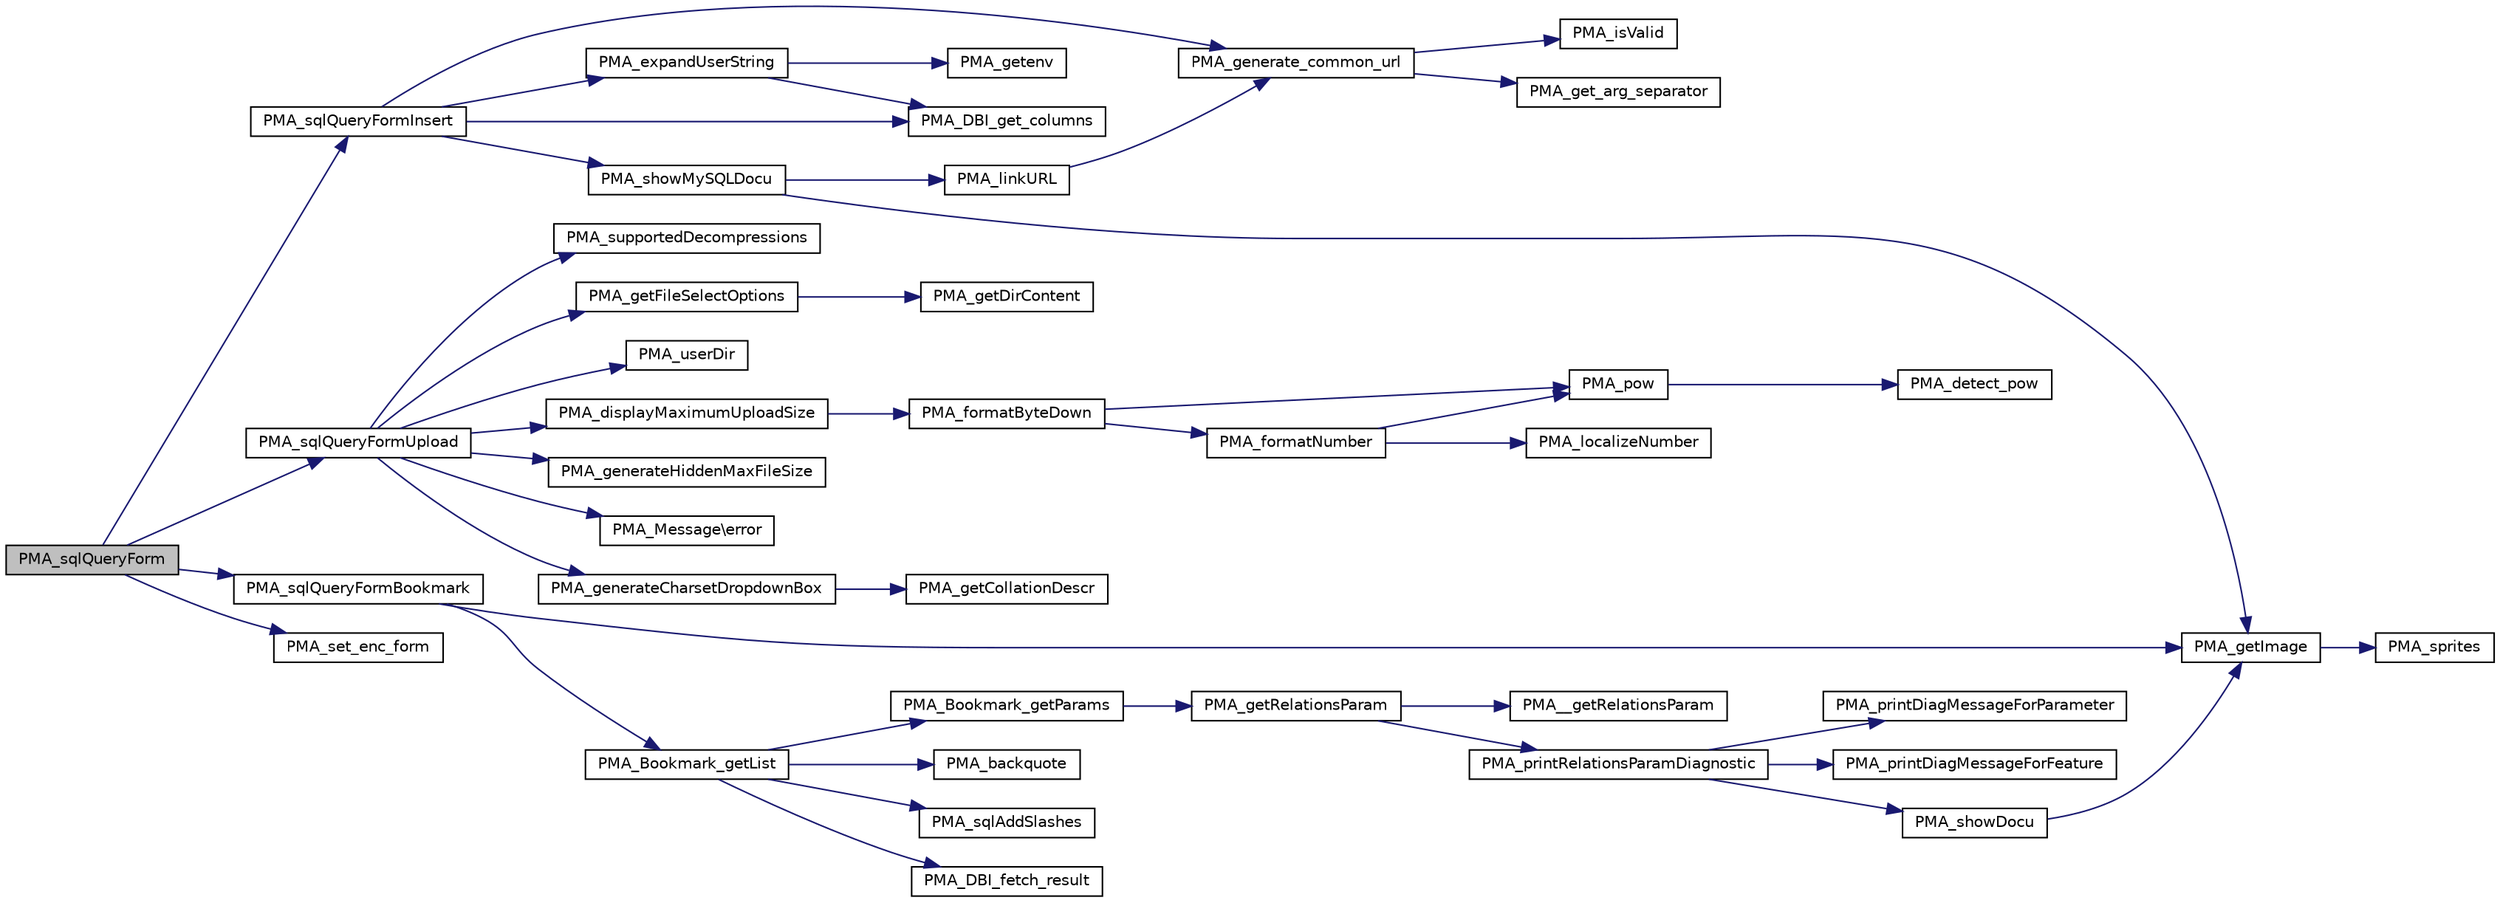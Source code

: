digraph G
{
  edge [fontname="Helvetica",fontsize="10",labelfontname="Helvetica",labelfontsize="10"];
  node [fontname="Helvetica",fontsize="10",shape=record];
  rankdir="LR";
  Node1 [label="PMA_sqlQueryForm",height=0.2,width=0.4,color="black", fillcolor="grey75", style="filled" fontcolor="black"];
  Node1 -> Node2 [color="midnightblue",fontsize="10",style="solid",fontname="Helvetica"];
  Node2 [label="PMA_sqlQueryFormInsert",height=0.2,width=0.4,color="black", fillcolor="white", style="filled",URL="$sql__query__form_8lib_8php.html#af3b549c125d7beec296f1ee1283bb681",tooltip="prints querybox fieldset"];
  Node2 -> Node3 [color="midnightblue",fontsize="10",style="solid",fontname="Helvetica"];
  Node3 [label="PMA_generate_common_url",height=0.2,width=0.4,color="black", fillcolor="white", style="filled",URL="$url__generating_8lib_8php.html#ad5c0cfef7cb600a158a1ef5fa321a094",tooltip="Generates text with URL parameters."];
  Node3 -> Node4 [color="midnightblue",fontsize="10",style="solid",fontname="Helvetica"];
  Node4 [label="PMA_isValid",height=0.2,width=0.4,color="black", fillcolor="white", style="filled",URL="$core_8lib_8php.html#a1b8fd01cdfbdfaac35e692fcdaaad700",tooltip="checks given $var against $type or $compare"];
  Node3 -> Node5 [color="midnightblue",fontsize="10",style="solid",fontname="Helvetica"];
  Node5 [label="PMA_get_arg_separator",height=0.2,width=0.4,color="black", fillcolor="white", style="filled",URL="$url__generating_8lib_8php.html#a4ba0b6653c22a19615683ab743c1b4e1",tooltip="Returns url separator."];
  Node2 -> Node6 [color="midnightblue",fontsize="10",style="solid",fontname="Helvetica"];
  Node6 [label="PMA_expandUserString",height=0.2,width=0.4,color="black", fillcolor="white", style="filled",URL="$common_8lib_8php.html#aa17f041c5093367b4c4d03b09070e69e",tooltip="Formats user string, expanding @, accepting strftime format string."];
  Node6 -> Node7 [color="midnightblue",fontsize="10",style="solid",fontname="Helvetica"];
  Node7 [label="PMA_getenv",height=0.2,width=0.4,color="black", fillcolor="white", style="filled",URL="$core_8lib_8php.html#af47a7345938ec406f740a61f7d1b182a",tooltip="trys to find the value for the given environment vriable name"];
  Node6 -> Node8 [color="midnightblue",fontsize="10",style="solid",fontname="Helvetica"];
  Node8 [label="PMA_DBI_get_columns",height=0.2,width=0.4,color="black", fillcolor="white", style="filled",URL="$database__interface_8lib_8php.html#a0f34de2c56a55fc2862bf26c489fc5aa",tooltip="Returns descriptions of columns in given table (all or given by $column)"];
  Node2 -> Node8 [color="midnightblue",fontsize="10",style="solid",fontname="Helvetica"];
  Node2 -> Node9 [color="midnightblue",fontsize="10",style="solid",fontname="Helvetica"];
  Node9 [label="PMA_showMySQLDocu",height=0.2,width=0.4,color="black", fillcolor="white", style="filled",URL="$common_8lib_8php.html#a5b2c38942cb8fe55e02ba17d0bef9f15",tooltip="Displays a link to the official MySQL documentation."];
  Node9 -> Node10 [color="midnightblue",fontsize="10",style="solid",fontname="Helvetica"];
  Node10 [label="PMA_linkURL",height=0.2,width=0.4,color="black", fillcolor="white", style="filled",URL="$core_8lib_8php.html#a9bbc563e958307413cd9a83f70ff2590",tooltip="Returns link to (possibly) external site using defined redirector."];
  Node10 -> Node3 [color="midnightblue",fontsize="10",style="solid",fontname="Helvetica"];
  Node9 -> Node11 [color="midnightblue",fontsize="10",style="solid",fontname="Helvetica"];
  Node11 [label="PMA_getImage",height=0.2,width=0.4,color="black", fillcolor="white", style="filled",URL="$common_8lib_8php.html#a54fdec9763bf305a5082d23a5d7d5957",tooltip="Returns an HTML IMG tag for a particular image from a theme, which may be an actual file or an icon f..."];
  Node11 -> Node12 [color="midnightblue",fontsize="10",style="solid",fontname="Helvetica"];
  Node12 [label="PMA_sprites",height=0.2,width=0.4,color="black", fillcolor="white", style="filled",URL="$original_2sprites_8lib_8php.html#adb1d24853efb54486657e2e22bd9755e"];
  Node1 -> Node13 [color="midnightblue",fontsize="10",style="solid",fontname="Helvetica"];
  Node13 [label="PMA_sqlQueryFormUpload",height=0.2,width=0.4,color="black", fillcolor="white", style="filled",URL="$sql__query__form_8lib_8php.html#ab66af2fbf36184d027b75cf35ae49a20",tooltip="prints bookmark fieldset"];
  Node13 -> Node14 [color="midnightblue",fontsize="10",style="solid",fontname="Helvetica"];
  Node14 [label="PMA_supportedDecompressions",height=0.2,width=0.4,color="black", fillcolor="white", style="filled",URL="$file__listing_8php.html#a2e1cca547fe94667c8cc806ccc1937b7",tooltip="Get currently supported decompressions."];
  Node13 -> Node15 [color="midnightblue",fontsize="10",style="solid",fontname="Helvetica"];
  Node15 [label="PMA_getFileSelectOptions",height=0.2,width=0.4,color="black", fillcolor="white", style="filled",URL="$file__listing_8php.html#a673913f8a396f72f01952d7e1a295758",tooltip="Returns options of filtered file names."];
  Node15 -> Node16 [color="midnightblue",fontsize="10",style="solid",fontname="Helvetica"];
  Node16 [label="PMA_getDirContent",height=0.2,width=0.4,color="black", fillcolor="white", style="filled",URL="$file__listing_8php.html#a68a04ea4d000f2f95fba7f9e318f3268",tooltip="Returns array of filtered file names."];
  Node13 -> Node17 [color="midnightblue",fontsize="10",style="solid",fontname="Helvetica"];
  Node17 [label="PMA_userDir",height=0.2,width=0.4,color="black", fillcolor="white", style="filled",URL="$common_8lib_8php.html#a716bdc8bd710a47b56967ec5a365b7d5",tooltip="replaces u in given path with current user name"];
  Node13 -> Node18 [color="midnightblue",fontsize="10",style="solid",fontname="Helvetica"];
  Node18 [label="PMA_displayMaximumUploadSize",height=0.2,width=0.4,color="black", fillcolor="white", style="filled",URL="$common_8lib_8php.html#a49d1b93c41dc6f92573b3e5ce19f42b8",tooltip="Displays the maximum size for an upload."];
  Node18 -> Node19 [color="midnightblue",fontsize="10",style="solid",fontname="Helvetica"];
  Node19 [label="PMA_formatByteDown",height=0.2,width=0.4,color="black", fillcolor="white", style="filled",URL="$common_8lib_8php.html#a90de48fb0bb54fca6db6a407aa2ab8cf",tooltip="Formats $value to byte view."];
  Node19 -> Node20 [color="midnightblue",fontsize="10",style="solid",fontname="Helvetica"];
  Node20 [label="PMA_pow",height=0.2,width=0.4,color="black", fillcolor="white", style="filled",URL="$common_8lib_8php.html#aaade54960e4ce59a18b04f1cfd724b77",tooltip="Exponential expression / raise number into power."];
  Node20 -> Node21 [color="midnightblue",fontsize="10",style="solid",fontname="Helvetica"];
  Node21 [label="PMA_detect_pow",height=0.2,width=0.4,color="black", fillcolor="white", style="filled",URL="$common_8lib_8php.html#a028dd5a1e5c9d32af39c3af1bde8b068",tooltip="Detects which function to use for PMA_pow."];
  Node19 -> Node22 [color="midnightblue",fontsize="10",style="solid",fontname="Helvetica"];
  Node22 [label="PMA_formatNumber",height=0.2,width=0.4,color="black", fillcolor="white", style="filled",URL="$common_8lib_8php.html#abeaeabaf95ad63e5163642ff03ec6879",tooltip="Formats $value to the given length and appends SI prefixes with a $length of 0 no truncation occurs..."];
  Node22 -> Node20 [color="midnightblue",fontsize="10",style="solid",fontname="Helvetica"];
  Node22 -> Node23 [color="midnightblue",fontsize="10",style="solid",fontname="Helvetica"];
  Node23 [label="PMA_localizeNumber",height=0.2,width=0.4,color="black", fillcolor="white", style="filled",URL="$common_8lib_8php.html#ab4019f8f649e81f8d6525969fdba212e",tooltip="Changes thousands and decimal separators to locale specific values."];
  Node13 -> Node24 [color="midnightblue",fontsize="10",style="solid",fontname="Helvetica"];
  Node24 [label="PMA_generateHiddenMaxFileSize",height=0.2,width=0.4,color="black", fillcolor="white", style="filled",URL="$common_8lib_8php.html#a59d743aad898fadd0a906654b96fe38c",tooltip="Generates a hidden field which should indicate to the browser the maximum size for upload..."];
  Node13 -> Node25 [color="midnightblue",fontsize="10",style="solid",fontname="Helvetica"];
  Node25 [label="PMA_Message\\error",height=0.2,width=0.4,color="black", fillcolor="white", style="filled",URL="$classPMA__Message.html#ac1eedc27bd176676149c300379b98661",tooltip="get PMA_Message of type error"];
  Node13 -> Node26 [color="midnightblue",fontsize="10",style="solid",fontname="Helvetica"];
  Node26 [label="PMA_generateCharsetDropdownBox",height=0.2,width=0.4,color="black", fillcolor="white", style="filled",URL="$mysql__charsets_8lib_8php.html#a7fce7a93733d82ae5258d8076c32e021"];
  Node26 -> Node27 [color="midnightblue",fontsize="10",style="solid",fontname="Helvetica"];
  Node27 [label="PMA_getCollationDescr",height=0.2,width=0.4,color="black", fillcolor="white", style="filled",URL="$mysql__charsets_8lib_8php.html#a015d6b1b88a6c6f694dd1f96e267a338",tooltip="returns description for given collation"];
  Node1 -> Node28 [color="midnightblue",fontsize="10",style="solid",fontname="Helvetica"];
  Node28 [label="PMA_sqlQueryFormBookmark",height=0.2,width=0.4,color="black", fillcolor="white", style="filled",URL="$sql__query__form_8lib_8php.html#a0354aed36253f1d29d510223e966ebc5",tooltip="prints bookmark fieldset"];
  Node28 -> Node29 [color="midnightblue",fontsize="10",style="solid",fontname="Helvetica"];
  Node29 [label="PMA_Bookmark_getList",height=0.2,width=0.4,color="black", fillcolor="white", style="filled",URL="$bookmark_8lib_8php.html#a28bf0dfac1fd0617239eef76e7ff1550",tooltip="Gets the list of bookmarks defined for the current database."];
  Node29 -> Node30 [color="midnightblue",fontsize="10",style="solid",fontname="Helvetica"];
  Node30 [label="PMA_Bookmark_getParams",height=0.2,width=0.4,color="black", fillcolor="white", style="filled",URL="$bookmark_8lib_8php.html#acb3f0903dbcc72002bf09631c44b8055",tooltip="Defines the bookmark parameters for the current user."];
  Node30 -> Node31 [color="midnightblue",fontsize="10",style="solid",fontname="Helvetica"];
  Node31 [label="PMA_getRelationsParam",height=0.2,width=0.4,color="black", fillcolor="white", style="filled",URL="$relation_8lib_8php.html#ad4dd08fb9ba9908cd15afb5ac92a2656"];
  Node31 -> Node32 [color="midnightblue",fontsize="10",style="solid",fontname="Helvetica"];
  Node32 [label="PMA__getRelationsParam",height=0.2,width=0.4,color="black", fillcolor="white", style="filled",URL="$relation_8lib_8php.html#aa1b2e6f08d1925e8d0962d508797be28",tooltip="Defines the relation parameters for the current user just a copy of the functions used for relations ..."];
  Node31 -> Node33 [color="midnightblue",fontsize="10",style="solid",fontname="Helvetica"];
  Node33 [label="PMA_printRelationsParamDiagnostic",height=0.2,width=0.4,color="black", fillcolor="white", style="filled",URL="$relation_8lib_8php.html#ada1ffd8f6d6d53e802e2e83d7044a944",tooltip="prints out diagnostic info for pma relation feature"];
  Node33 -> Node34 [color="midnightblue",fontsize="10",style="solid",fontname="Helvetica"];
  Node34 [label="PMA_printDiagMessageForParameter",height=0.2,width=0.4,color="black", fillcolor="white", style="filled",URL="$relation_8lib_8php.html#ab84232d07cff893a8a0fc7fed961d1fc",tooltip="prints out one diagnostic message for a configuration parameter"];
  Node33 -> Node35 [color="midnightblue",fontsize="10",style="solid",fontname="Helvetica"];
  Node35 [label="PMA_printDiagMessageForFeature",height=0.2,width=0.4,color="black", fillcolor="white", style="filled",URL="$relation_8lib_8php.html#ae1e3802955752a85b4488038675cdaa9",tooltip="prints out one diagnostic message for a feature"];
  Node33 -> Node36 [color="midnightblue",fontsize="10",style="solid",fontname="Helvetica"];
  Node36 [label="PMA_showDocu",height=0.2,width=0.4,color="black", fillcolor="white", style="filled",URL="$common_8lib_8php.html#a05d65951adf23dc8f245dbca3a1af7ef",tooltip="Displays a link to the phpMyAdmin documentation."];
  Node36 -> Node11 [color="midnightblue",fontsize="10",style="solid",fontname="Helvetica"];
  Node29 -> Node37 [color="midnightblue",fontsize="10",style="solid",fontname="Helvetica"];
  Node37 [label="PMA_backquote",height=0.2,width=0.4,color="black", fillcolor="white", style="filled",URL="$common_8lib_8php.html#a81c4628f679a153bb4475c5ee2ae49ec",tooltip="Adds backquotes on both sides of a database, table or field name."];
  Node29 -> Node38 [color="midnightblue",fontsize="10",style="solid",fontname="Helvetica"];
  Node38 [label="PMA_sqlAddSlashes",height=0.2,width=0.4,color="black", fillcolor="white", style="filled",URL="$common_8lib_8php.html#a799062f79f401d1f20735d292d008eaf",tooltip="Add slashes before &quot;&#39;&quot; and &quot;\&quot; characters so a value containing them can be used in a sql comparison..."];
  Node29 -> Node39 [color="midnightblue",fontsize="10",style="solid",fontname="Helvetica"];
  Node39 [label="PMA_DBI_fetch_result",height=0.2,width=0.4,color="black", fillcolor="white", style="filled",URL="$database__interface_8lib_8php.html#a761f919096699667412d2ffd391eaa5b",tooltip="returns all rows in the resultset in one array"];
  Node28 -> Node11 [color="midnightblue",fontsize="10",style="solid",fontname="Helvetica"];
  Node1 -> Node40 [color="midnightblue",fontsize="10",style="solid",fontname="Helvetica"];
  Node40 [label="PMA_set_enc_form",height=0.2,width=0.4,color="black", fillcolor="white", style="filled",URL="$kanji-encoding_8lib_8php.html#a52295cf98feeec307ab831f9e68308c6",tooltip="Defines radio form fields to switch between encoding modes 2002/1/4 by Y.Kawada."];
}
